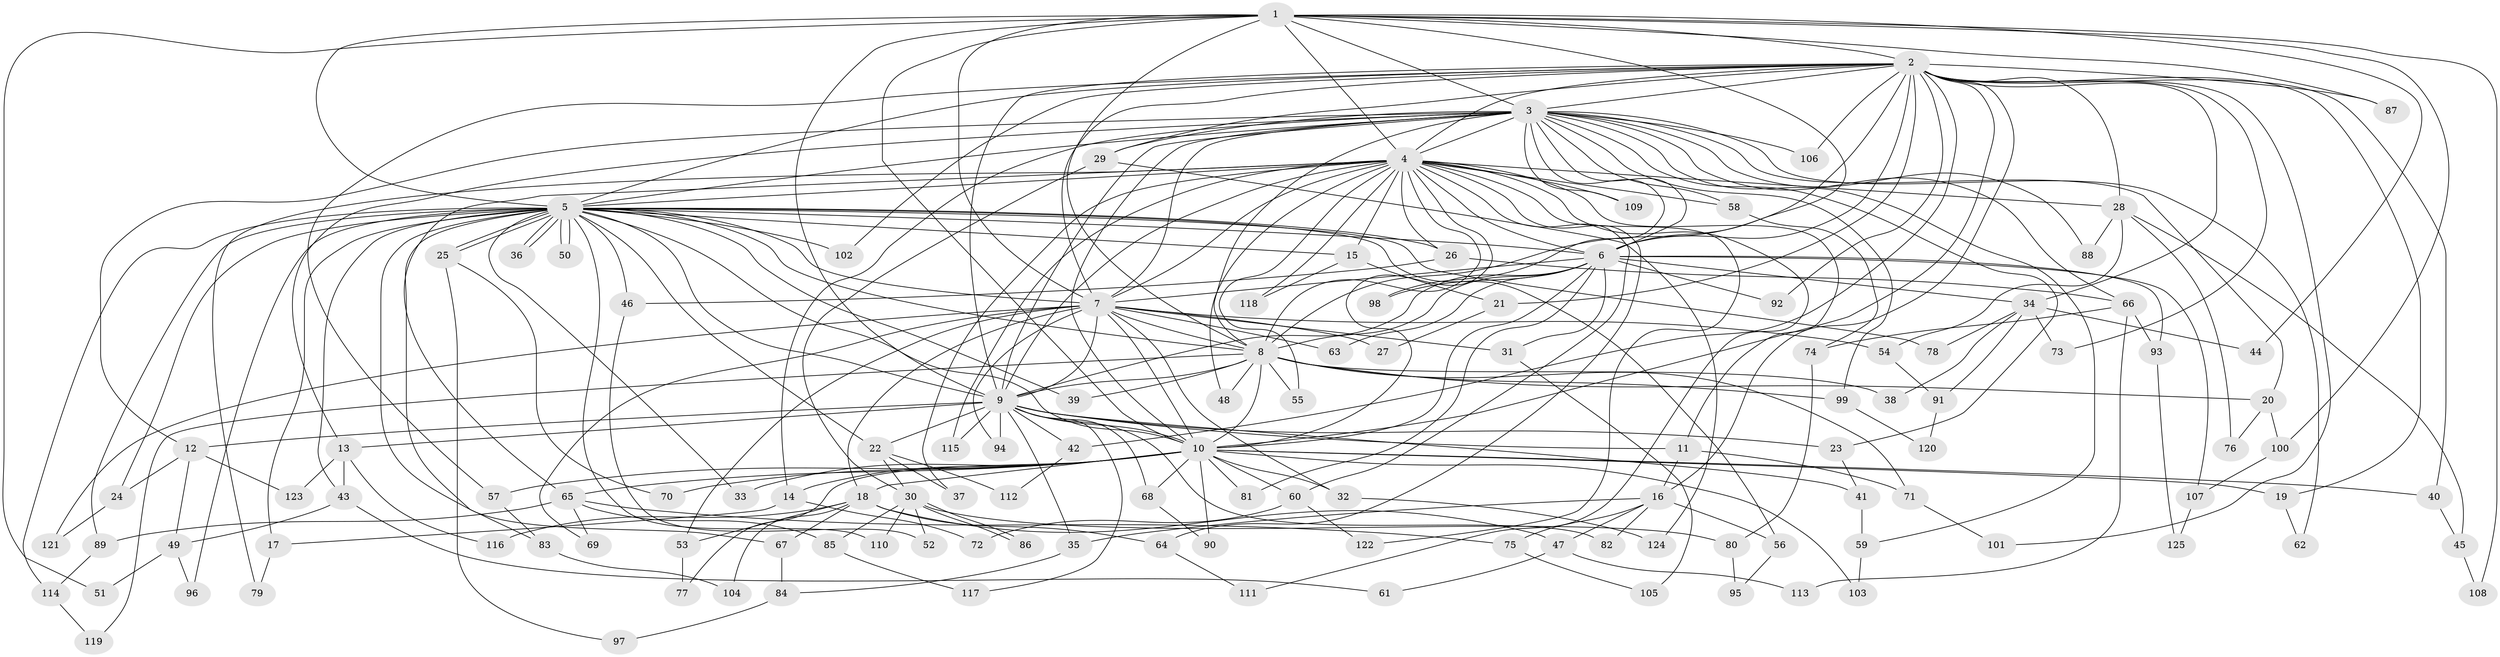 // coarse degree distribution, {12: 0.01020408163265306, 21: 0.02040816326530612, 24: 0.01020408163265306, 36: 0.01020408163265306, 22: 0.01020408163265306, 20: 0.02040816326530612, 4: 0.09183673469387756, 5: 0.05102040816326531, 3: 0.2653061224489796, 9: 0.02040816326530612, 8: 0.01020408163265306, 2: 0.42857142857142855, 7: 0.030612244897959183, 1: 0.02040816326530612}
// Generated by graph-tools (version 1.1) at 2025/41/03/06/25 10:41:33]
// undirected, 125 vertices, 275 edges
graph export_dot {
graph [start="1"]
  node [color=gray90,style=filled];
  1;
  2;
  3;
  4;
  5;
  6;
  7;
  8;
  9;
  10;
  11;
  12;
  13;
  14;
  15;
  16;
  17;
  18;
  19;
  20;
  21;
  22;
  23;
  24;
  25;
  26;
  27;
  28;
  29;
  30;
  31;
  32;
  33;
  34;
  35;
  36;
  37;
  38;
  39;
  40;
  41;
  42;
  43;
  44;
  45;
  46;
  47;
  48;
  49;
  50;
  51;
  52;
  53;
  54;
  55;
  56;
  57;
  58;
  59;
  60;
  61;
  62;
  63;
  64;
  65;
  66;
  67;
  68;
  69;
  70;
  71;
  72;
  73;
  74;
  75;
  76;
  77;
  78;
  79;
  80;
  81;
  82;
  83;
  84;
  85;
  86;
  87;
  88;
  89;
  90;
  91;
  92;
  93;
  94;
  95;
  96;
  97;
  98;
  99;
  100;
  101;
  102;
  103;
  104;
  105;
  106;
  107;
  108;
  109;
  110;
  111;
  112;
  113;
  114;
  115;
  116;
  117;
  118;
  119;
  120;
  121;
  122;
  123;
  124;
  125;
  1 -- 2;
  1 -- 3;
  1 -- 4;
  1 -- 5;
  1 -- 6;
  1 -- 7;
  1 -- 8;
  1 -- 9;
  1 -- 10;
  1 -- 44;
  1 -- 51;
  1 -- 87;
  1 -- 100;
  1 -- 108;
  2 -- 3;
  2 -- 4;
  2 -- 5;
  2 -- 6;
  2 -- 7;
  2 -- 8;
  2 -- 9;
  2 -- 10;
  2 -- 16;
  2 -- 19;
  2 -- 21;
  2 -- 28;
  2 -- 29;
  2 -- 34;
  2 -- 40;
  2 -- 42;
  2 -- 57;
  2 -- 73;
  2 -- 87;
  2 -- 92;
  2 -- 101;
  2 -- 102;
  2 -- 106;
  3 -- 4;
  3 -- 5;
  3 -- 6;
  3 -- 7;
  3 -- 8;
  3 -- 9;
  3 -- 10;
  3 -- 12;
  3 -- 13;
  3 -- 14;
  3 -- 20;
  3 -- 23;
  3 -- 29;
  3 -- 58;
  3 -- 59;
  3 -- 62;
  3 -- 66;
  3 -- 88;
  3 -- 98;
  3 -- 99;
  3 -- 106;
  3 -- 109;
  4 -- 5;
  4 -- 6;
  4 -- 7;
  4 -- 8;
  4 -- 9;
  4 -- 10;
  4 -- 11;
  4 -- 15;
  4 -- 26;
  4 -- 28;
  4 -- 37;
  4 -- 48;
  4 -- 55;
  4 -- 58;
  4 -- 60;
  4 -- 64;
  4 -- 65;
  4 -- 79;
  4 -- 109;
  4 -- 111;
  4 -- 115;
  4 -- 118;
  4 -- 122;
  5 -- 6;
  5 -- 7;
  5 -- 8;
  5 -- 9;
  5 -- 10;
  5 -- 15;
  5 -- 17;
  5 -- 22;
  5 -- 24;
  5 -- 25;
  5 -- 25;
  5 -- 26;
  5 -- 33;
  5 -- 36;
  5 -- 36;
  5 -- 39;
  5 -- 43;
  5 -- 46;
  5 -- 50;
  5 -- 50;
  5 -- 56;
  5 -- 67;
  5 -- 78;
  5 -- 83;
  5 -- 89;
  5 -- 96;
  5 -- 102;
  5 -- 110;
  5 -- 114;
  6 -- 7;
  6 -- 8;
  6 -- 9;
  6 -- 10;
  6 -- 31;
  6 -- 34;
  6 -- 63;
  6 -- 81;
  6 -- 92;
  6 -- 93;
  6 -- 98;
  6 -- 107;
  7 -- 8;
  7 -- 9;
  7 -- 10;
  7 -- 18;
  7 -- 27;
  7 -- 31;
  7 -- 32;
  7 -- 53;
  7 -- 54;
  7 -- 63;
  7 -- 69;
  7 -- 94;
  7 -- 121;
  8 -- 9;
  8 -- 10;
  8 -- 20;
  8 -- 38;
  8 -- 39;
  8 -- 48;
  8 -- 55;
  8 -- 71;
  8 -- 99;
  8 -- 119;
  9 -- 10;
  9 -- 11;
  9 -- 12;
  9 -- 13;
  9 -- 22;
  9 -- 23;
  9 -- 35;
  9 -- 41;
  9 -- 42;
  9 -- 68;
  9 -- 82;
  9 -- 94;
  9 -- 115;
  9 -- 117;
  10 -- 14;
  10 -- 18;
  10 -- 19;
  10 -- 32;
  10 -- 33;
  10 -- 40;
  10 -- 57;
  10 -- 60;
  10 -- 65;
  10 -- 68;
  10 -- 70;
  10 -- 77;
  10 -- 81;
  10 -- 90;
  10 -- 103;
  11 -- 16;
  11 -- 71;
  12 -- 24;
  12 -- 49;
  12 -- 123;
  13 -- 43;
  13 -- 116;
  13 -- 123;
  14 -- 17;
  14 -- 72;
  15 -- 21;
  15 -- 118;
  16 -- 35;
  16 -- 47;
  16 -- 56;
  16 -- 75;
  16 -- 82;
  17 -- 79;
  18 -- 47;
  18 -- 53;
  18 -- 64;
  18 -- 67;
  18 -- 104;
  18 -- 116;
  19 -- 62;
  20 -- 76;
  20 -- 100;
  21 -- 27;
  22 -- 30;
  22 -- 37;
  22 -- 112;
  23 -- 41;
  24 -- 121;
  25 -- 70;
  25 -- 97;
  26 -- 46;
  26 -- 66;
  28 -- 45;
  28 -- 54;
  28 -- 76;
  28 -- 88;
  29 -- 30;
  29 -- 124;
  30 -- 52;
  30 -- 80;
  30 -- 85;
  30 -- 86;
  30 -- 86;
  30 -- 110;
  31 -- 105;
  32 -- 124;
  34 -- 38;
  34 -- 44;
  34 -- 73;
  34 -- 78;
  34 -- 91;
  35 -- 84;
  40 -- 45;
  41 -- 59;
  42 -- 112;
  43 -- 49;
  43 -- 61;
  45 -- 108;
  46 -- 52;
  47 -- 61;
  47 -- 113;
  49 -- 51;
  49 -- 96;
  53 -- 77;
  54 -- 91;
  56 -- 95;
  57 -- 83;
  58 -- 74;
  59 -- 103;
  60 -- 72;
  60 -- 122;
  64 -- 111;
  65 -- 69;
  65 -- 75;
  65 -- 85;
  65 -- 89;
  66 -- 74;
  66 -- 93;
  66 -- 113;
  67 -- 84;
  68 -- 90;
  71 -- 101;
  74 -- 80;
  75 -- 105;
  80 -- 95;
  83 -- 104;
  84 -- 97;
  85 -- 117;
  89 -- 114;
  91 -- 120;
  93 -- 125;
  99 -- 120;
  100 -- 107;
  107 -- 125;
  114 -- 119;
}
